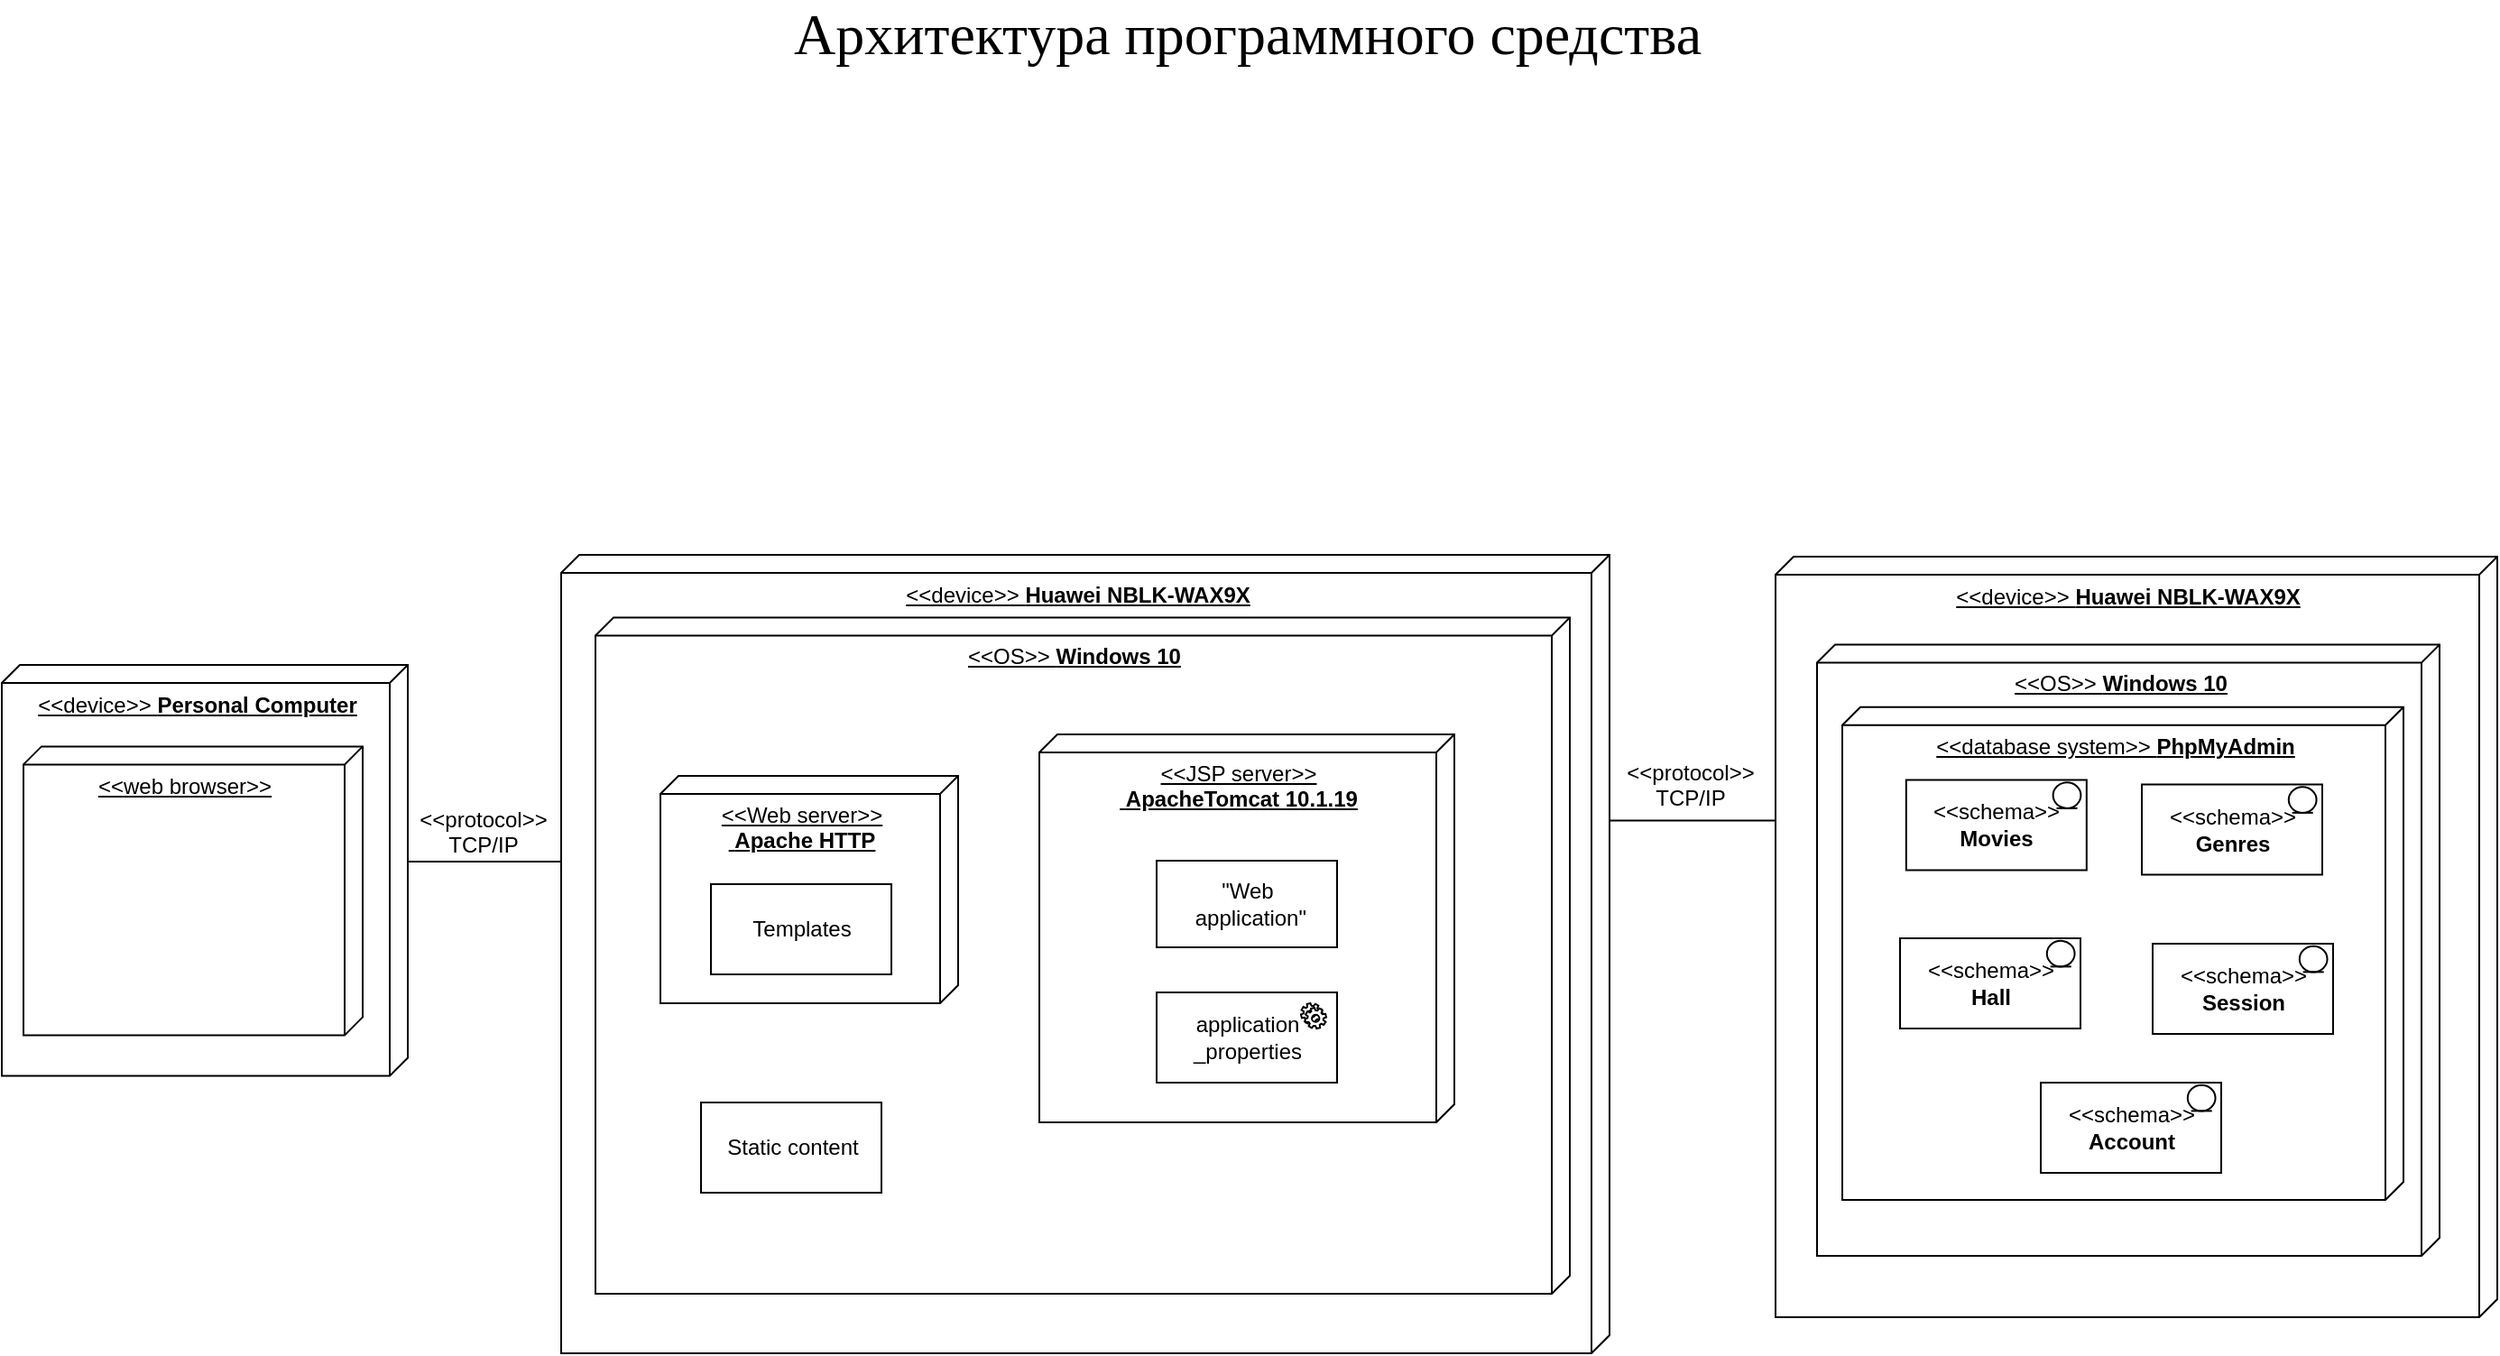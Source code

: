 <mxfile version="13.9.9" type="device"><diagram id="cCFwHf8KtBQ6-7-VFqxe" name="Страница 1"><mxGraphModel dx="1232" dy="485" grid="0" gridSize="10" guides="1" tooltips="1" connect="1" arrows="1" fold="1" page="1" pageScale="1" pageWidth="1654" pageHeight="1169" math="0" shadow="0"><root><mxCell id="0"/><mxCell id="1" parent="0"/><mxCell id="2voaCb-Atl-13wqEmkbU-2" value="&amp;lt;&amp;lt;device&amp;gt;&amp;gt; &lt;b&gt;Huawei&amp;nbsp;NBLK-WAX9X&lt;/b&gt;" style="verticalAlign=top;align=center;spacingTop=8;spacingLeft=2;spacingRight=12;shape=cube;size=10;direction=south;fontStyle=4;html=1;fillColor=#FFFFFF;" parent="1" vertex="1"><mxGeometry x="2113" y="1516.5" width="581" height="442.5" as="geometry"/></mxCell><mxCell id="2voaCb-Atl-13wqEmkbU-3" value="&amp;lt;&amp;lt;OS&amp;gt;&amp;gt; &lt;b&gt;Windows&amp;nbsp;10&lt;/b&gt;" style="verticalAlign=top;align=center;spacingTop=8;spacingLeft=2;spacingRight=12;shape=cube;size=10;direction=south;fontStyle=4;html=1;fillColor=#FFFFFF;" parent="1" vertex="1"><mxGeometry x="2132" y="1551.25" width="540" height="374.75" as="geometry"/></mxCell><mxCell id="2voaCb-Atl-13wqEmkbU-4" value="&amp;lt;&amp;lt;device&amp;gt;&amp;gt; &lt;b&gt;Huawei&amp;nbsp;NBLK-WAX9X&lt;/b&gt;" style="verticalAlign=top;align=center;spacingTop=8;spacingLeft=2;spacingRight=12;shape=cube;size=10;direction=south;fontStyle=4;html=1;fillColor=#FFFFFF;" parent="1" vertex="1"><mxGeometry x="2786" y="1517.5" width="400" height="421.5" as="geometry"/></mxCell><mxCell id="2voaCb-Atl-13wqEmkbU-5" value="" style="line;strokeWidth=1;fillColor=none;align=left;verticalAlign=middle;spacingTop=-1;spacingLeft=3;spacingRight=3;rotatable=0;labelPosition=right;points=[];portConstraint=eastwest;" parent="1" vertex="1"><mxGeometry x="2694" y="1659.75" width="92" height="8" as="geometry"/></mxCell><mxCell id="2voaCb-Atl-13wqEmkbU-6" value="&lt;&lt;protocol&gt;&gt;&#10;TCP/IP" style="text;align=center;fontStyle=0;verticalAlign=middle;spacingLeft=3;spacingRight=3;strokeColor=none;rotatable=0;points=[[0,0.5],[1,0.5]];portConstraint=eastwest;fillColor=#FFFFFF;" parent="1" vertex="1"><mxGeometry x="2704" y="1630.25" width="70" height="26" as="geometry"/></mxCell><mxCell id="2voaCb-Atl-13wqEmkbU-34" style="edgeStyle=orthogonalEdgeStyle;rounded=0;orthogonalLoop=1;jettySize=auto;html=1;entryX=0;entryY=0;entryDx=170;entryDy=581;entryPerimeter=0;endArrow=none;endFill=0;" parent="1" source="2voaCb-Atl-13wqEmkbU-7" target="2voaCb-Atl-13wqEmkbU-2" edge="1"><mxGeometry relative="1" as="geometry"><Array as="points"><mxPoint x="2087" y="1687"/></Array></mxGeometry></mxCell><mxCell id="2voaCb-Atl-13wqEmkbU-7" value="&amp;lt;&amp;lt;device&amp;gt;&amp;gt; &lt;b&gt;Personal Computer&lt;/b&gt;" style="verticalAlign=top;align=center;spacingTop=8;spacingLeft=2;spacingRight=12;shape=cube;size=10;direction=south;fontStyle=4;html=1;fillColor=#FFFFFF;" parent="1" vertex="1"><mxGeometry x="1803" y="1577.5" width="225" height="227.75" as="geometry"/></mxCell><mxCell id="2voaCb-Atl-13wqEmkbU-8" value="&amp;lt;&amp;lt;web browser&amp;gt;&amp;gt;" style="verticalAlign=top;align=center;spacingTop=8;spacingLeft=2;spacingRight=12;shape=cube;size=10;direction=south;fontStyle=4;html=1;fillColor=#FFFFFF;" parent="1" vertex="1"><mxGeometry x="1815" y="1622.69" width="188" height="160" as="geometry"/></mxCell><mxCell id="2voaCb-Atl-13wqEmkbU-9" value="&amp;lt;&amp;lt;Web server&amp;gt;&amp;gt;&lt;br&gt;&amp;nbsp;&lt;b&gt;Apache HTTP&lt;/b&gt;" style="verticalAlign=top;align=center;spacingTop=8;spacingLeft=2;spacingRight=12;shape=cube;size=10;direction=south;fontStyle=4;html=1;fillColor=#FFFFFF;" parent="1" vertex="1"><mxGeometry x="2168" y="1639" width="165" height="126" as="geometry"/></mxCell><mxCell id="2voaCb-Atl-13wqEmkbU-10" value="" style="group" parent="1" vertex="1" connectable="0"><mxGeometry x="2190.5" y="1820" width="140" height="50" as="geometry"/></mxCell><mxCell id="2voaCb-Atl-13wqEmkbU-11" value="Static content" style="html=1;fillColor=#FFFFFF;align=center;" parent="2voaCb-Atl-13wqEmkbU-10" vertex="1"><mxGeometry width="100" height="50" as="geometry"/></mxCell><mxCell id="2voaCb-Atl-13wqEmkbU-12" value="Templates" style="html=1;fillColor=#FFFFFF;align=center;" parent="1" vertex="1"><mxGeometry x="2196" y="1699" width="100" height="50" as="geometry"/></mxCell><mxCell id="2voaCb-Atl-13wqEmkbU-13" value="&amp;lt;&amp;lt;JSP server&amp;gt;&amp;gt;&lt;br&gt;&amp;nbsp;&lt;b&gt;ApacheTomcat 10.1.19&lt;/b&gt;" style="verticalAlign=top;align=center;spacingTop=8;spacingLeft=2;spacingRight=12;shape=cube;size=10;direction=south;fontStyle=4;html=1;fillColor=#FFFFFF;" parent="1" vertex="1"><mxGeometry x="2378" y="1616" width="230" height="215" as="geometry"/></mxCell><mxCell id="2voaCb-Atl-13wqEmkbU-14" value="&lt;span&gt;&quot;Web&lt;br&gt;&amp;nbsp;application&quot;&lt;/span&gt;" style="html=1;fillColor=#FFFFFF;align=center;" parent="1" vertex="1"><mxGeometry x="2443" y="1686" width="100" height="48" as="geometry"/></mxCell><mxCell id="2voaCb-Atl-13wqEmkbU-15" value="application&lt;br&gt;_properties" style="html=1;fillColor=#FFFFFF;align=center;" parent="1" vertex="1"><mxGeometry x="2443" y="1759" width="100" height="50" as="geometry"/></mxCell><mxCell id="2voaCb-Atl-13wqEmkbU-16" value="&amp;lt;&amp;lt;OS&amp;gt;&amp;gt;&amp;nbsp;&lt;b&gt;Windows&amp;nbsp;10&lt;/b&gt;" style="verticalAlign=top;align=center;spacingTop=8;spacingLeft=2;spacingRight=12;shape=cube;size=10;direction=south;fontStyle=4;html=1;fillColor=#FFFFFF;" parent="1" vertex="1"><mxGeometry x="2809" y="1566.25" width="345" height="338.75" as="geometry"/></mxCell><mxCell id="2voaCb-Atl-13wqEmkbU-17" value="&amp;lt;&amp;lt;database system&amp;gt;&amp;gt; &lt;b&gt;PhpMyAdmin&lt;/b&gt;" style="verticalAlign=top;align=center;spacingTop=8;spacingLeft=2;spacingRight=12;shape=cube;size=10;direction=south;fontStyle=4;html=1;fillColor=#FFFFFF;" parent="1" vertex="1"><mxGeometry x="2823" y="1600.88" width="311" height="273.12" as="geometry"/></mxCell><mxCell id="2voaCb-Atl-13wqEmkbU-18" value="" style="group" parent="1" vertex="1" connectable="0"><mxGeometry x="2855.0" y="1729" width="100" height="50" as="geometry"/></mxCell><mxCell id="2voaCb-Atl-13wqEmkbU-19" value="&amp;lt;&amp;lt;schema&amp;gt;&amp;gt;&lt;br&gt;&lt;b&gt;Hall&lt;/b&gt;" style="html=1;fillColor=#FFFFFF;align=center;" parent="2voaCb-Atl-13wqEmkbU-18" vertex="1"><mxGeometry width="100" height="50" as="geometry"/></mxCell><mxCell id="2voaCb-Atl-13wqEmkbU-20" value="" style="ellipse;shape=umlEntity;whiteSpace=wrap;html=1;fillColor=#FFFFFF;" parent="2voaCb-Atl-13wqEmkbU-18" vertex="1"><mxGeometry x="81.399" y="1.405" width="15.385" height="14.286" as="geometry"/></mxCell><mxCell id="2voaCb-Atl-13wqEmkbU-21" value="" style="group" parent="1" vertex="1" connectable="0"><mxGeometry x="2995" y="1732" width="100" height="50" as="geometry"/></mxCell><mxCell id="2voaCb-Atl-13wqEmkbU-22" value="&amp;lt;&amp;lt;schema&amp;gt;&amp;gt;&lt;br&gt;&lt;b&gt;Session&lt;/b&gt;" style="html=1;fillColor=#FFFFFF;align=center;" parent="2voaCb-Atl-13wqEmkbU-21" vertex="1"><mxGeometry width="100" height="50" as="geometry"/></mxCell><mxCell id="2voaCb-Atl-13wqEmkbU-23" value="" style="ellipse;shape=umlEntity;whiteSpace=wrap;html=1;fillColor=#FFFFFF;" parent="2voaCb-Atl-13wqEmkbU-21" vertex="1"><mxGeometry x="81.399" y="1.405" width="15.385" height="14.286" as="geometry"/></mxCell><mxCell id="2voaCb-Atl-13wqEmkbU-24" value="" style="group" parent="1" vertex="1" connectable="0"><mxGeometry x="2858.41" y="1641.25" width="100" height="50" as="geometry"/></mxCell><mxCell id="2voaCb-Atl-13wqEmkbU-25" value="&amp;lt;&amp;lt;schema&amp;gt;&amp;gt;&lt;br&gt;&lt;b&gt;Movies&lt;/b&gt;" style="html=1;fillColor=#FFFFFF;align=center;" parent="2voaCb-Atl-13wqEmkbU-24" vertex="1"><mxGeometry width="100" height="50" as="geometry"/></mxCell><mxCell id="2voaCb-Atl-13wqEmkbU-26" value="" style="ellipse;shape=umlEntity;whiteSpace=wrap;html=1;fillColor=#FFFFFF;" parent="2voaCb-Atl-13wqEmkbU-24" vertex="1"><mxGeometry x="81.399" y="1.405" width="15.385" height="14.286" as="geometry"/></mxCell><mxCell id="2voaCb-Atl-13wqEmkbU-27" value="" style="group" parent="1" vertex="1" connectable="0"><mxGeometry x="2989" y="1643.75" width="100" height="50" as="geometry"/></mxCell><mxCell id="2voaCb-Atl-13wqEmkbU-28" value="&amp;lt;&amp;lt;schema&amp;gt;&amp;gt;&lt;br&gt;&lt;b&gt;Genres&lt;/b&gt;" style="html=1;fillColor=#FFFFFF;align=center;" parent="2voaCb-Atl-13wqEmkbU-27" vertex="1"><mxGeometry width="100" height="50" as="geometry"/></mxCell><mxCell id="2voaCb-Atl-13wqEmkbU-29" value="" style="ellipse;shape=umlEntity;whiteSpace=wrap;html=1;fillColor=#FFFFFF;" parent="2voaCb-Atl-13wqEmkbU-27" vertex="1"><mxGeometry x="81.399" y="1.405" width="15.385" height="14.286" as="geometry"/></mxCell><mxCell id="2voaCb-Atl-13wqEmkbU-30" value="" style="group" parent="1" vertex="1" connectable="0"><mxGeometry x="2933" y="1809" width="100" height="50" as="geometry"/></mxCell><mxCell id="2voaCb-Atl-13wqEmkbU-31" value="&amp;lt;&amp;lt;schema&amp;gt;&amp;gt;&lt;br&gt;&lt;b&gt;Account&lt;/b&gt;" style="html=1;fillColor=#FFFFFF;align=center;" parent="2voaCb-Atl-13wqEmkbU-30" vertex="1"><mxGeometry width="100" height="50" as="geometry"/></mxCell><mxCell id="2voaCb-Atl-13wqEmkbU-32" value="" style="ellipse;shape=umlEntity;whiteSpace=wrap;html=1;fillColor=#FFFFFF;" parent="2voaCb-Atl-13wqEmkbU-30" vertex="1"><mxGeometry x="81.399" y="1.405" width="15.385" height="14.286" as="geometry"/></mxCell><mxCell id="2voaCb-Atl-13wqEmkbU-33" value="" style="shape=mxgraph.bpmn.service_task;html=1;outlineConnect=0;" parent="1" vertex="1"><mxGeometry x="2523" y="1765" width="14" height="14" as="geometry"/></mxCell><mxCell id="2voaCb-Atl-13wqEmkbU-35" value="&lt;&lt;protocol&gt;&gt;&#10;TCP/IP" style="text;align=center;fontStyle=0;verticalAlign=middle;spacingLeft=3;spacingRight=3;strokeColor=none;rotatable=0;points=[[0,0.5],[1,0.5]];portConstraint=eastwest;fillColor=#FFFFFF;" parent="1" vertex="1"><mxGeometry x="2035" y="1656.25" width="70" height="26" as="geometry"/></mxCell><mxCell id="EwjmugCIB8kJ1OrMzfHA-1" value="&lt;font style=&quot;font-size: 32px&quot; face=&quot;isocpeur&quot; data-font-src=&quot;https://db.onlinewebfonts.com/c/4b5ae315f5df148f0ab479a7cedc9832?family=ISOCPEUR&quot;&gt;Архитектура программного средства&lt;/font&gt;" style="text;html=1;strokeColor=none;fillColor=none;align=center;verticalAlign=middle;whiteSpace=wrap;rounded=0;" vertex="1" parent="1"><mxGeometry x="2237.5" y="1218" width="511" height="20" as="geometry"/></mxCell></root></mxGraphModel></diagram></mxfile>